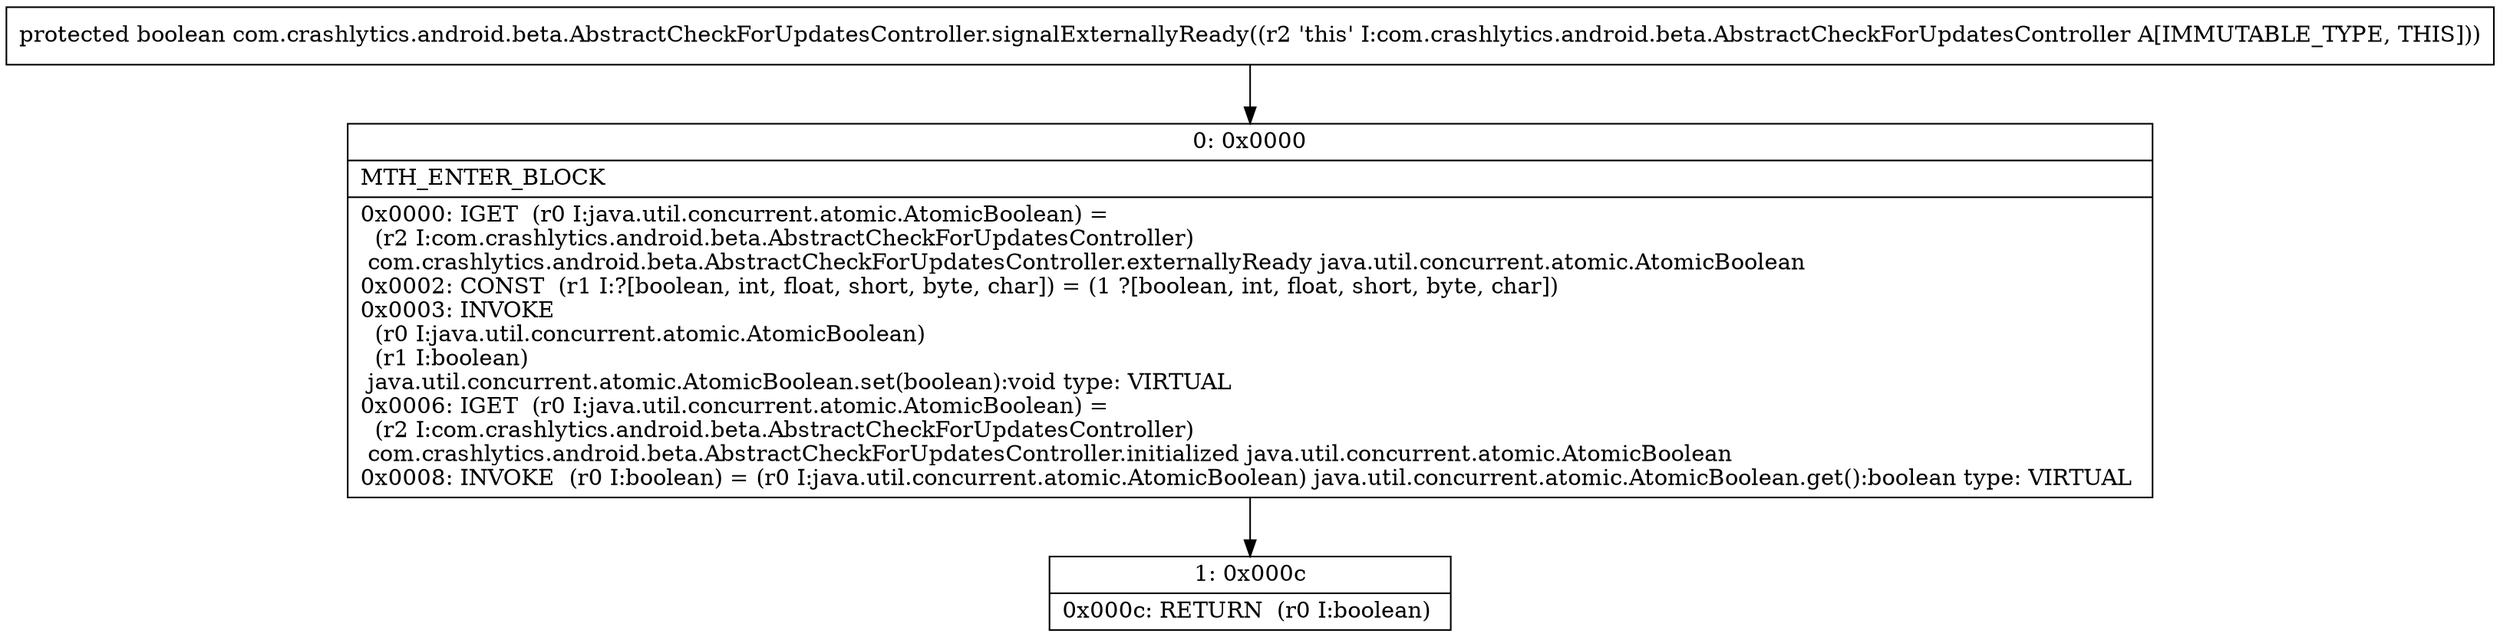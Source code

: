 digraph "CFG forcom.crashlytics.android.beta.AbstractCheckForUpdatesController.signalExternallyReady()Z" {
Node_0 [shape=record,label="{0\:\ 0x0000|MTH_ENTER_BLOCK\l|0x0000: IGET  (r0 I:java.util.concurrent.atomic.AtomicBoolean) = \l  (r2 I:com.crashlytics.android.beta.AbstractCheckForUpdatesController)\l com.crashlytics.android.beta.AbstractCheckForUpdatesController.externallyReady java.util.concurrent.atomic.AtomicBoolean \l0x0002: CONST  (r1 I:?[boolean, int, float, short, byte, char]) = (1 ?[boolean, int, float, short, byte, char]) \l0x0003: INVOKE  \l  (r0 I:java.util.concurrent.atomic.AtomicBoolean)\l  (r1 I:boolean)\l java.util.concurrent.atomic.AtomicBoolean.set(boolean):void type: VIRTUAL \l0x0006: IGET  (r0 I:java.util.concurrent.atomic.AtomicBoolean) = \l  (r2 I:com.crashlytics.android.beta.AbstractCheckForUpdatesController)\l com.crashlytics.android.beta.AbstractCheckForUpdatesController.initialized java.util.concurrent.atomic.AtomicBoolean \l0x0008: INVOKE  (r0 I:boolean) = (r0 I:java.util.concurrent.atomic.AtomicBoolean) java.util.concurrent.atomic.AtomicBoolean.get():boolean type: VIRTUAL \l}"];
Node_1 [shape=record,label="{1\:\ 0x000c|0x000c: RETURN  (r0 I:boolean) \l}"];
MethodNode[shape=record,label="{protected boolean com.crashlytics.android.beta.AbstractCheckForUpdatesController.signalExternallyReady((r2 'this' I:com.crashlytics.android.beta.AbstractCheckForUpdatesController A[IMMUTABLE_TYPE, THIS])) }"];
MethodNode -> Node_0;
Node_0 -> Node_1;
}

